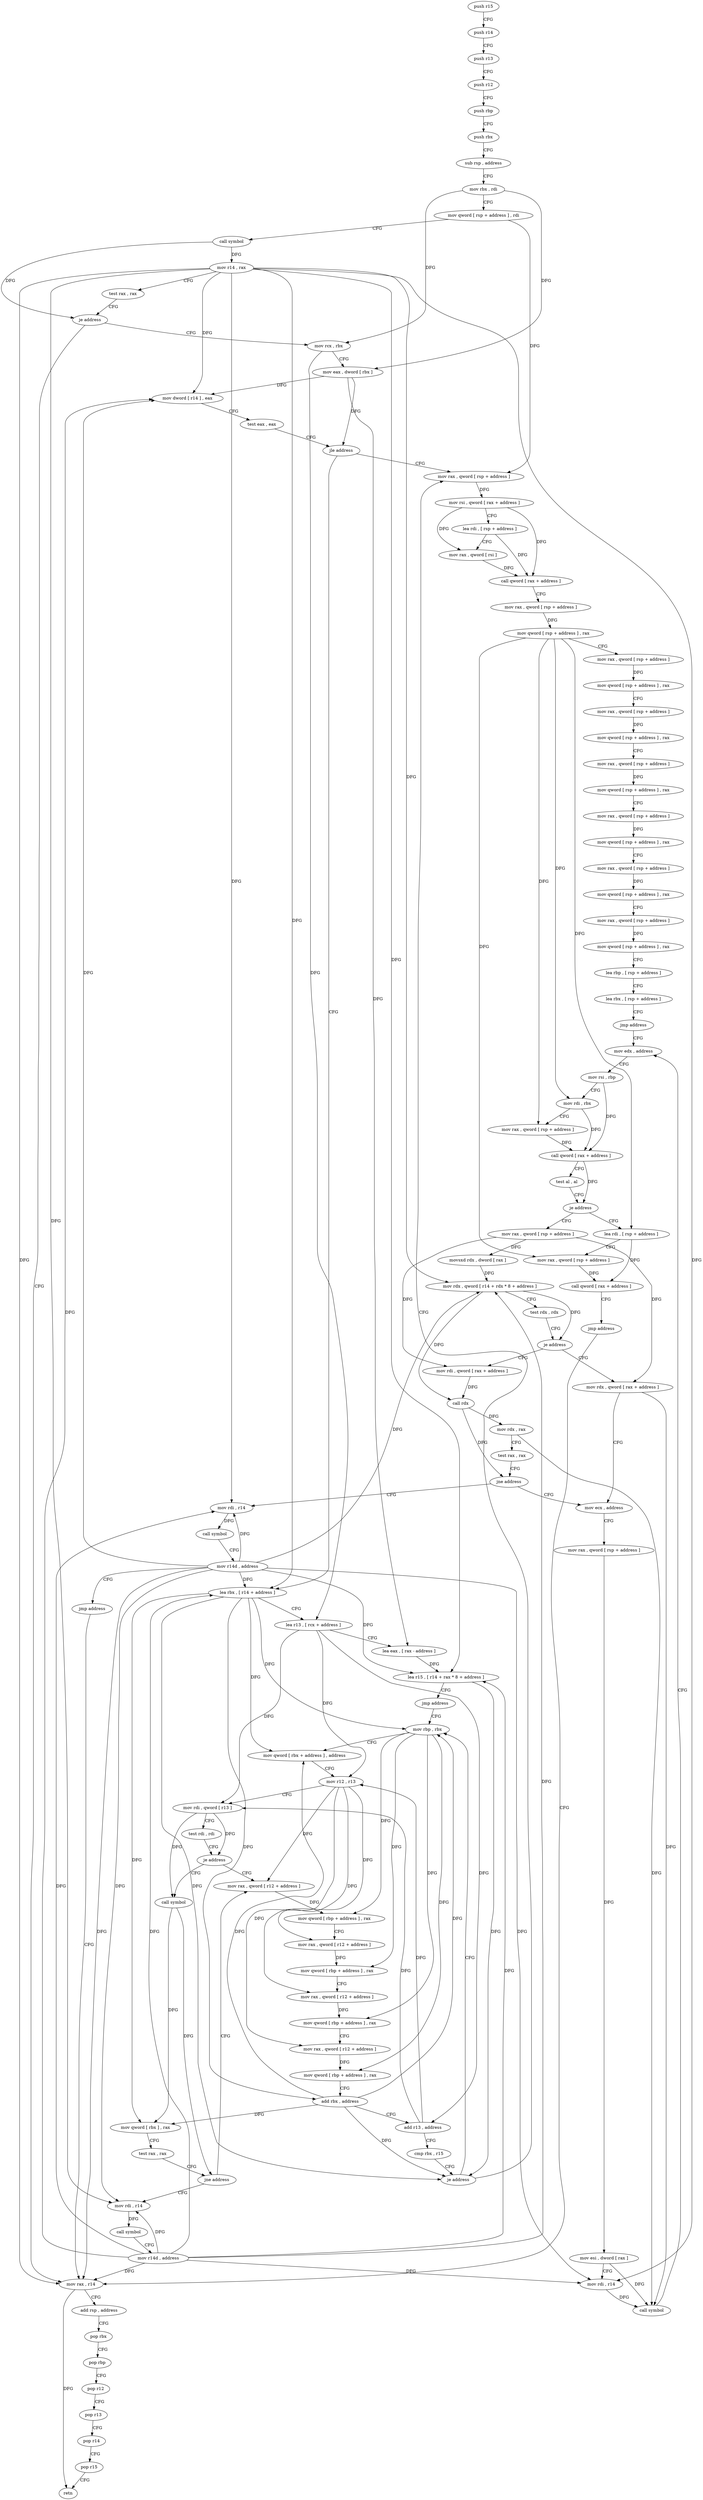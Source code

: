 digraph "func" {
"78045" [label = "push r15" ]
"78047" [label = "push r14" ]
"78049" [label = "push r13" ]
"78051" [label = "push r12" ]
"78053" [label = "push rbp" ]
"78054" [label = "push rbx" ]
"78055" [label = "sub rsp , address" ]
"78062" [label = "mov rbx , rdi" ]
"78065" [label = "mov qword [ rsp + address ] , rdi" ]
"78070" [label = "call symbol" ]
"78075" [label = "mov r14 , rax" ]
"78078" [label = "test rax , rax" ]
"78081" [label = "je address" ]
"78229" [label = "mov rax , r14" ]
"78087" [label = "mov rcx , rbx" ]
"78232" [label = "add rsp , address" ]
"78239" [label = "pop rbx" ]
"78240" [label = "pop rbp" ]
"78241" [label = "pop r12" ]
"78243" [label = "pop r13" ]
"78245" [label = "pop r14" ]
"78247" [label = "pop r15" ]
"78249" [label = "retn" ]
"78090" [label = "mov eax , dword [ rbx ]" ]
"78092" [label = "mov dword [ r14 ] , eax" ]
"78095" [label = "test eax , eax" ]
"78097" [label = "jle address" ]
"78250" [label = "mov rax , qword [ rsp + address ]" ]
"78103" [label = "lea rbx , [ r14 + address ]" ]
"78255" [label = "mov rsi , qword [ rax + address ]" ]
"78262" [label = "lea rdi , [ rsp + address ]" ]
"78267" [label = "mov rax , qword [ rsi ]" ]
"78270" [label = "call qword [ rax + address ]" ]
"78276" [label = "mov rax , qword [ rsp + address ]" ]
"78281" [label = "mov qword [ rsp + address ] , rax" ]
"78286" [label = "mov rax , qword [ rsp + address ]" ]
"78291" [label = "mov qword [ rsp + address ] , rax" ]
"78296" [label = "mov rax , qword [ rsp + address ]" ]
"78301" [label = "mov qword [ rsp + address ] , rax" ]
"78306" [label = "mov rax , qword [ rsp + address ]" ]
"78311" [label = "mov qword [ rsp + address ] , rax" ]
"78316" [label = "mov rax , qword [ rsp + address ]" ]
"78321" [label = "mov qword [ rsp + address ] , rax" ]
"78326" [label = "mov rax , qword [ rsp + address ]" ]
"78331" [label = "mov qword [ rsp + address ] , rax" ]
"78336" [label = "mov rax , qword [ rsp + address ]" ]
"78341" [label = "mov qword [ rsp + address ] , rax" ]
"78349" [label = "lea rbp , [ rsp + address ]" ]
"78357" [label = "lea rbx , [ rsp + address ]" ]
"78362" [label = "jmp address" ]
"78391" [label = "mov edx , address" ]
"78107" [label = "lea r13 , [ rcx + address ]" ]
"78111" [label = "lea eax , [ rax - address ]" ]
"78114" [label = "lea r15 , [ r14 + rax * 8 + address ]" ]
"78119" [label = "jmp address" ]
"78176" [label = "mov rbp , rbx" ]
"78396" [label = "mov rsi , rbp" ]
"78399" [label = "mov rdi , rbx" ]
"78402" [label = "mov rax , qword [ rsp + address ]" ]
"78407" [label = "call qword [ rax + address ]" ]
"78413" [label = "test al , al" ]
"78415" [label = "je address" ]
"78471" [label = "lea rdi , [ rsp + address ]" ]
"78417" [label = "mov rax , qword [ rsp + address ]" ]
"78179" [label = "mov qword [ rbx + address ] , address" ]
"78190" [label = "mov r12 , r13" ]
"78193" [label = "mov rdi , qword [ r13 ]" ]
"78197" [label = "test rdi , rdi" ]
"78200" [label = "je address" ]
"78121" [label = "mov rax , qword [ r12 + address ]" ]
"78202" [label = "call symbol" ]
"78476" [label = "mov rax , qword [ rsp + address ]" ]
"78481" [label = "call qword [ rax + address ]" ]
"78487" [label = "jmp address" ]
"78425" [label = "movsxd rdx , dword [ rax ]" ]
"78428" [label = "mov rdx , qword [ r14 + rdx * 8 + address ]" ]
"78433" [label = "test rdx , rdx" ]
"78436" [label = "je address" ]
"78364" [label = "mov rdx , qword [ rax + address ]" ]
"78438" [label = "mov rdi , qword [ rax + address ]" ]
"78126" [label = "mov qword [ rbp + address ] , rax" ]
"78130" [label = "mov rax , qword [ r12 + address ]" ]
"78135" [label = "mov qword [ rbp + address ] , rax" ]
"78139" [label = "mov rax , qword [ r12 + address ]" ]
"78144" [label = "mov qword [ rbp + address ] , rax" ]
"78148" [label = "mov rax , qword [ r12 + address ]" ]
"78156" [label = "mov qword [ rbp + address ] , rax" ]
"78163" [label = "add rbx , address" ]
"78167" [label = "add r13 , address" ]
"78171" [label = "cmp rbx , r15" ]
"78174" [label = "je address" ]
"78207" [label = "mov qword [ rbx ] , rax" ]
"78210" [label = "test rax , rax" ]
"78213" [label = "jne address" ]
"78215" [label = "mov rdi , r14" ]
"78368" [label = "mov ecx , address" ]
"78442" [label = "call rdx" ]
"78444" [label = "mov rdx , rax" ]
"78447" [label = "test rax , rax" ]
"78450" [label = "jne address" ]
"78452" [label = "mov rdi , r14" ]
"78218" [label = "call symbol" ]
"78223" [label = "mov r14d , address" ]
"78373" [label = "mov rax , qword [ rsp + address ]" ]
"78381" [label = "mov esi , dword [ rax ]" ]
"78383" [label = "mov rdi , r14" ]
"78386" [label = "call symbol" ]
"78455" [label = "call symbol" ]
"78460" [label = "mov r14d , address" ]
"78466" [label = "jmp address" ]
"78045" -> "78047" [ label = "CFG" ]
"78047" -> "78049" [ label = "CFG" ]
"78049" -> "78051" [ label = "CFG" ]
"78051" -> "78053" [ label = "CFG" ]
"78053" -> "78054" [ label = "CFG" ]
"78054" -> "78055" [ label = "CFG" ]
"78055" -> "78062" [ label = "CFG" ]
"78062" -> "78065" [ label = "CFG" ]
"78062" -> "78087" [ label = "DFG" ]
"78062" -> "78090" [ label = "DFG" ]
"78065" -> "78070" [ label = "CFG" ]
"78065" -> "78250" [ label = "DFG" ]
"78070" -> "78075" [ label = "DFG" ]
"78070" -> "78081" [ label = "DFG" ]
"78075" -> "78078" [ label = "CFG" ]
"78075" -> "78229" [ label = "DFG" ]
"78075" -> "78092" [ label = "DFG" ]
"78075" -> "78103" [ label = "DFG" ]
"78075" -> "78114" [ label = "DFG" ]
"78075" -> "78428" [ label = "DFG" ]
"78075" -> "78215" [ label = "DFG" ]
"78075" -> "78383" [ label = "DFG" ]
"78075" -> "78452" [ label = "DFG" ]
"78078" -> "78081" [ label = "CFG" ]
"78081" -> "78229" [ label = "CFG" ]
"78081" -> "78087" [ label = "CFG" ]
"78229" -> "78232" [ label = "CFG" ]
"78229" -> "78249" [ label = "DFG" ]
"78087" -> "78090" [ label = "CFG" ]
"78087" -> "78107" [ label = "DFG" ]
"78232" -> "78239" [ label = "CFG" ]
"78239" -> "78240" [ label = "CFG" ]
"78240" -> "78241" [ label = "CFG" ]
"78241" -> "78243" [ label = "CFG" ]
"78243" -> "78245" [ label = "CFG" ]
"78245" -> "78247" [ label = "CFG" ]
"78247" -> "78249" [ label = "CFG" ]
"78090" -> "78092" [ label = "DFG" ]
"78090" -> "78097" [ label = "DFG" ]
"78090" -> "78111" [ label = "DFG" ]
"78092" -> "78095" [ label = "CFG" ]
"78095" -> "78097" [ label = "CFG" ]
"78097" -> "78250" [ label = "CFG" ]
"78097" -> "78103" [ label = "CFG" ]
"78250" -> "78255" [ label = "DFG" ]
"78103" -> "78107" [ label = "CFG" ]
"78103" -> "78176" [ label = "DFG" ]
"78103" -> "78179" [ label = "DFG" ]
"78103" -> "78163" [ label = "DFG" ]
"78103" -> "78174" [ label = "DFG" ]
"78103" -> "78207" [ label = "DFG" ]
"78255" -> "78262" [ label = "CFG" ]
"78255" -> "78267" [ label = "DFG" ]
"78255" -> "78270" [ label = "DFG" ]
"78262" -> "78267" [ label = "CFG" ]
"78262" -> "78270" [ label = "DFG" ]
"78267" -> "78270" [ label = "DFG" ]
"78270" -> "78276" [ label = "CFG" ]
"78276" -> "78281" [ label = "DFG" ]
"78281" -> "78286" [ label = "CFG" ]
"78281" -> "78402" [ label = "DFG" ]
"78281" -> "78476" [ label = "DFG" ]
"78281" -> "78399" [ label = "DFG" ]
"78281" -> "78471" [ label = "DFG" ]
"78286" -> "78291" [ label = "DFG" ]
"78291" -> "78296" [ label = "CFG" ]
"78296" -> "78301" [ label = "DFG" ]
"78301" -> "78306" [ label = "CFG" ]
"78306" -> "78311" [ label = "DFG" ]
"78311" -> "78316" [ label = "CFG" ]
"78316" -> "78321" [ label = "DFG" ]
"78321" -> "78326" [ label = "CFG" ]
"78326" -> "78331" [ label = "DFG" ]
"78331" -> "78336" [ label = "CFG" ]
"78336" -> "78341" [ label = "DFG" ]
"78341" -> "78349" [ label = "CFG" ]
"78349" -> "78357" [ label = "CFG" ]
"78357" -> "78362" [ label = "CFG" ]
"78362" -> "78391" [ label = "CFG" ]
"78391" -> "78396" [ label = "CFG" ]
"78107" -> "78111" [ label = "CFG" ]
"78107" -> "78190" [ label = "DFG" ]
"78107" -> "78193" [ label = "DFG" ]
"78107" -> "78167" [ label = "DFG" ]
"78111" -> "78114" [ label = "DFG" ]
"78114" -> "78119" [ label = "CFG" ]
"78114" -> "78174" [ label = "DFG" ]
"78119" -> "78176" [ label = "CFG" ]
"78176" -> "78179" [ label = "CFG" ]
"78176" -> "78126" [ label = "DFG" ]
"78176" -> "78135" [ label = "DFG" ]
"78176" -> "78144" [ label = "DFG" ]
"78176" -> "78156" [ label = "DFG" ]
"78396" -> "78399" [ label = "CFG" ]
"78396" -> "78407" [ label = "DFG" ]
"78399" -> "78402" [ label = "CFG" ]
"78399" -> "78407" [ label = "DFG" ]
"78402" -> "78407" [ label = "DFG" ]
"78407" -> "78413" [ label = "CFG" ]
"78407" -> "78415" [ label = "DFG" ]
"78413" -> "78415" [ label = "CFG" ]
"78415" -> "78471" [ label = "CFG" ]
"78415" -> "78417" [ label = "CFG" ]
"78471" -> "78476" [ label = "CFG" ]
"78471" -> "78481" [ label = "DFG" ]
"78417" -> "78425" [ label = "DFG" ]
"78417" -> "78364" [ label = "DFG" ]
"78417" -> "78438" [ label = "DFG" ]
"78179" -> "78190" [ label = "CFG" ]
"78190" -> "78193" [ label = "CFG" ]
"78190" -> "78121" [ label = "DFG" ]
"78190" -> "78130" [ label = "DFG" ]
"78190" -> "78139" [ label = "DFG" ]
"78190" -> "78148" [ label = "DFG" ]
"78193" -> "78197" [ label = "CFG" ]
"78193" -> "78200" [ label = "DFG" ]
"78193" -> "78202" [ label = "DFG" ]
"78197" -> "78200" [ label = "CFG" ]
"78200" -> "78121" [ label = "CFG" ]
"78200" -> "78202" [ label = "CFG" ]
"78121" -> "78126" [ label = "DFG" ]
"78202" -> "78207" [ label = "DFG" ]
"78202" -> "78213" [ label = "DFG" ]
"78476" -> "78481" [ label = "DFG" ]
"78481" -> "78487" [ label = "CFG" ]
"78487" -> "78229" [ label = "CFG" ]
"78425" -> "78428" [ label = "DFG" ]
"78428" -> "78433" [ label = "CFG" ]
"78428" -> "78436" [ label = "DFG" ]
"78428" -> "78442" [ label = "DFG" ]
"78433" -> "78436" [ label = "CFG" ]
"78436" -> "78364" [ label = "CFG" ]
"78436" -> "78438" [ label = "CFG" ]
"78364" -> "78368" [ label = "CFG" ]
"78364" -> "78386" [ label = "DFG" ]
"78438" -> "78442" [ label = "DFG" ]
"78126" -> "78130" [ label = "CFG" ]
"78130" -> "78135" [ label = "DFG" ]
"78135" -> "78139" [ label = "CFG" ]
"78139" -> "78144" [ label = "DFG" ]
"78144" -> "78148" [ label = "CFG" ]
"78148" -> "78156" [ label = "DFG" ]
"78156" -> "78163" [ label = "CFG" ]
"78163" -> "78167" [ label = "CFG" ]
"78163" -> "78176" [ label = "DFG" ]
"78163" -> "78179" [ label = "DFG" ]
"78163" -> "78174" [ label = "DFG" ]
"78163" -> "78207" [ label = "DFG" ]
"78167" -> "78171" [ label = "CFG" ]
"78167" -> "78190" [ label = "DFG" ]
"78167" -> "78193" [ label = "DFG" ]
"78171" -> "78174" [ label = "CFG" ]
"78174" -> "78250" [ label = "CFG" ]
"78174" -> "78176" [ label = "CFG" ]
"78207" -> "78210" [ label = "CFG" ]
"78210" -> "78213" [ label = "CFG" ]
"78213" -> "78121" [ label = "CFG" ]
"78213" -> "78215" [ label = "CFG" ]
"78215" -> "78218" [ label = "DFG" ]
"78368" -> "78373" [ label = "CFG" ]
"78442" -> "78444" [ label = "DFG" ]
"78442" -> "78450" [ label = "DFG" ]
"78444" -> "78447" [ label = "CFG" ]
"78444" -> "78386" [ label = "DFG" ]
"78447" -> "78450" [ label = "CFG" ]
"78450" -> "78368" [ label = "CFG" ]
"78450" -> "78452" [ label = "CFG" ]
"78452" -> "78455" [ label = "DFG" ]
"78218" -> "78223" [ label = "CFG" ]
"78223" -> "78229" [ label = "DFG" ]
"78223" -> "78103" [ label = "DFG" ]
"78223" -> "78215" [ label = "DFG" ]
"78223" -> "78092" [ label = "DFG" ]
"78223" -> "78114" [ label = "DFG" ]
"78223" -> "78428" [ label = "DFG" ]
"78223" -> "78383" [ label = "DFG" ]
"78223" -> "78452" [ label = "DFG" ]
"78373" -> "78381" [ label = "DFG" ]
"78381" -> "78383" [ label = "CFG" ]
"78381" -> "78386" [ label = "DFG" ]
"78383" -> "78386" [ label = "DFG" ]
"78386" -> "78391" [ label = "CFG" ]
"78455" -> "78460" [ label = "CFG" ]
"78460" -> "78466" [ label = "CFG" ]
"78460" -> "78229" [ label = "DFG" ]
"78460" -> "78103" [ label = "DFG" ]
"78460" -> "78215" [ label = "DFG" ]
"78460" -> "78383" [ label = "DFG" ]
"78460" -> "78452" [ label = "DFG" ]
"78460" -> "78092" [ label = "DFG" ]
"78460" -> "78114" [ label = "DFG" ]
"78460" -> "78428" [ label = "DFG" ]
"78466" -> "78229" [ label = "CFG" ]
}
